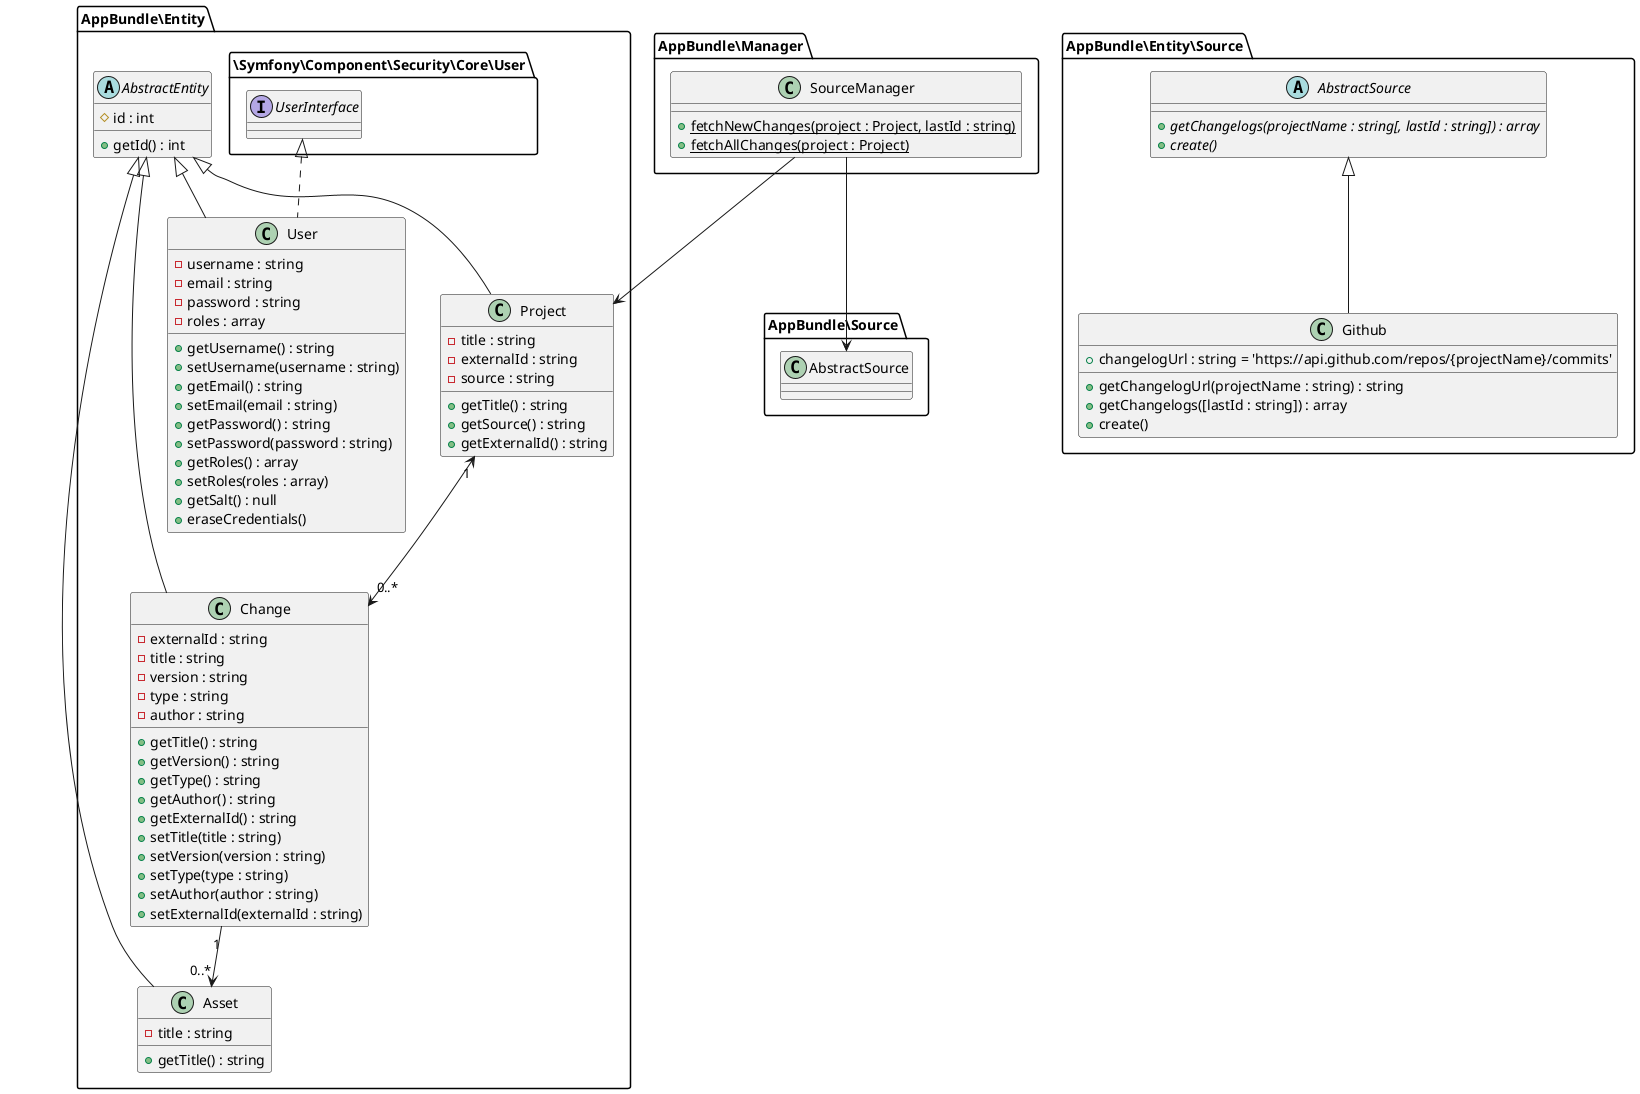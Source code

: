 @startuml

AppBundle\Manager.SourceManager --> AppBundle\Entity.Project
AppBundle\Manager.SourceManager --> AppBundle\Source.AbstractSource

namespace AppBundle\Manager {
    class SourceManager {
        + {static} fetchNewChanges(project : Project, lastId : string)
        + {static} fetchAllChanges(project : Project)
    }
}

namespace AppBundle\Entity\Source {
    abstract class AbstractSource {
        {abstract} + getChangelogs(projectName : string[, lastId : string]) : array
        {abstract} + create()
    }
    class Github extends AbstractSource {
        + changelogUrl : string = 'https://api.github.com/repos/{projectName}/commits'
        + getChangelogUrl(projectName : string) : string
        + getChangelogs([lastId : string]) : array
        + create()
    }
}

namespace AppBundle\Entity {
    abstract class AbstractEntity {
        # id : int
        + getId() : int
    }
    class Asset extends AbstractEntity {
        - title : string
        + getTitle() : string
    }
    class Change extends AbstractEntity {
        - externalId : string
        - title : string
        - version : string
        - type : string
        - author : string
        + getTitle() : string
        + getVersion() : string
        + getType() : string
        + getAuthor() : string
        + getExternalId() : string
        + setTitle(title : string)
        + setVersion(version : string)
        + setType(type : string)
        + setAuthor(author : string)
        + setExternalId(externalId : string)
    }
    class Project extends AbstractEntity {
        - title : string
        - externalId : string
        - source : string
        + getTitle() : string
        + getSource() : string
        + getExternalId() : string
    }
    class User extends AbstractEntity implements \Symfony\Component\Security\Core\User.UserInterface {
        - username : string
        - email : string
        - password : string
        - roles : array
        + getUsername() : string
        + setUsername(username : string)
        + getEmail() : string
        + setEmail(email : string)
        + getPassword() : string
        + setPassword(password : string)
        + getRoles() : array
        + setRoles(roles : array)
        + getSalt() : null
        + eraseCredentials()
    }

    Change "1" --> "0..*" Asset
    Project "1" <--> "0..*" Change
}


@enduml